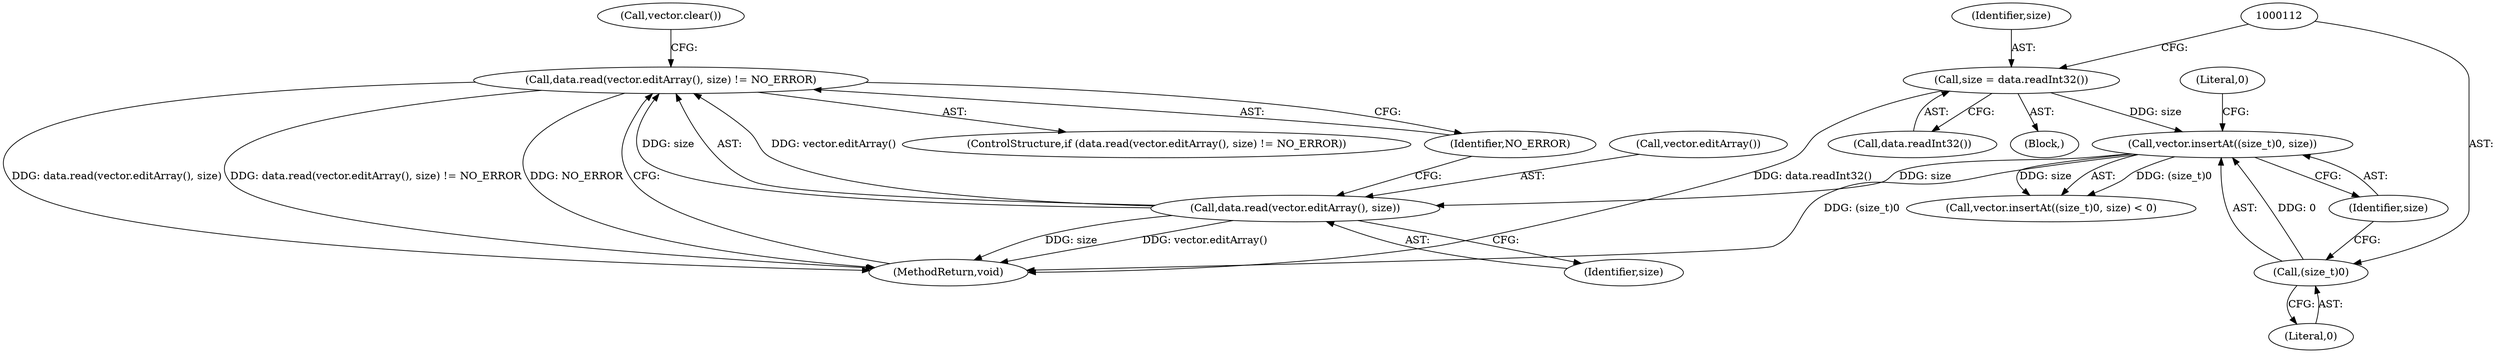 digraph "0_Android_bf7a67c33c0f044abeef3b9746f434b7f3295bb1@API" {
"1000119" [label="(Call,data.read(vector.editArray(), size) != NO_ERROR)"];
"1000120" [label="(Call,data.read(vector.editArray(), size))"];
"1000110" [label="(Call,vector.insertAt((size_t)0, size))"];
"1000111" [label="(Call,(size_t)0)"];
"1000105" [label="(Call,size = data.readInt32())"];
"1000115" [label="(Literal,0)"];
"1000121" [label="(Call,vector.editArray())"];
"1000133" [label="(MethodReturn,void)"];
"1000114" [label="(Identifier,size)"];
"1000109" [label="(Call,vector.insertAt((size_t)0, size) < 0)"];
"1000111" [label="(Call,(size_t)0)"];
"1000125" [label="(Call,vector.clear())"];
"1000107" [label="(Call,data.readInt32())"];
"1000110" [label="(Call,vector.insertAt((size_t)0, size))"];
"1000105" [label="(Call,size = data.readInt32())"];
"1000113" [label="(Literal,0)"];
"1000120" [label="(Call,data.read(vector.editArray(), size))"];
"1000122" [label="(Identifier,size)"];
"1000103" [label="(Block,)"];
"1000106" [label="(Identifier,size)"];
"1000119" [label="(Call,data.read(vector.editArray(), size) != NO_ERROR)"];
"1000118" [label="(ControlStructure,if (data.read(vector.editArray(), size) != NO_ERROR))"];
"1000123" [label="(Identifier,NO_ERROR)"];
"1000119" -> "1000118"  [label="AST: "];
"1000119" -> "1000123"  [label="CFG: "];
"1000120" -> "1000119"  [label="AST: "];
"1000123" -> "1000119"  [label="AST: "];
"1000125" -> "1000119"  [label="CFG: "];
"1000133" -> "1000119"  [label="CFG: "];
"1000119" -> "1000133"  [label="DDG: NO_ERROR"];
"1000119" -> "1000133"  [label="DDG: data.read(vector.editArray(), size) != NO_ERROR"];
"1000119" -> "1000133"  [label="DDG: data.read(vector.editArray(), size)"];
"1000120" -> "1000119"  [label="DDG: vector.editArray()"];
"1000120" -> "1000119"  [label="DDG: size"];
"1000120" -> "1000122"  [label="CFG: "];
"1000121" -> "1000120"  [label="AST: "];
"1000122" -> "1000120"  [label="AST: "];
"1000123" -> "1000120"  [label="CFG: "];
"1000120" -> "1000133"  [label="DDG: vector.editArray()"];
"1000120" -> "1000133"  [label="DDG: size"];
"1000110" -> "1000120"  [label="DDG: size"];
"1000110" -> "1000109"  [label="AST: "];
"1000110" -> "1000114"  [label="CFG: "];
"1000111" -> "1000110"  [label="AST: "];
"1000114" -> "1000110"  [label="AST: "];
"1000115" -> "1000110"  [label="CFG: "];
"1000110" -> "1000133"  [label="DDG: (size_t)0"];
"1000110" -> "1000109"  [label="DDG: (size_t)0"];
"1000110" -> "1000109"  [label="DDG: size"];
"1000111" -> "1000110"  [label="DDG: 0"];
"1000105" -> "1000110"  [label="DDG: size"];
"1000111" -> "1000113"  [label="CFG: "];
"1000112" -> "1000111"  [label="AST: "];
"1000113" -> "1000111"  [label="AST: "];
"1000114" -> "1000111"  [label="CFG: "];
"1000105" -> "1000103"  [label="AST: "];
"1000105" -> "1000107"  [label="CFG: "];
"1000106" -> "1000105"  [label="AST: "];
"1000107" -> "1000105"  [label="AST: "];
"1000112" -> "1000105"  [label="CFG: "];
"1000105" -> "1000133"  [label="DDG: data.readInt32()"];
}
